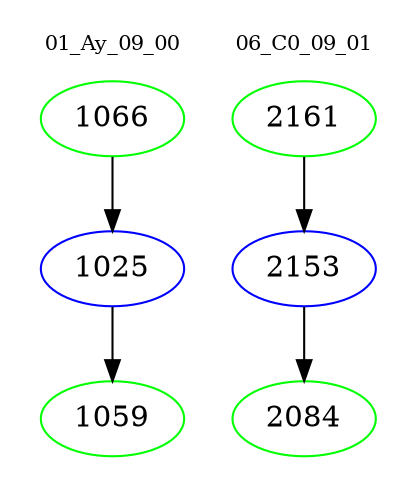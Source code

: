 digraph{
subgraph cluster_0 {
color = white
label = "01_Ay_09_00";
fontsize=10;
T0_1066 [label="1066", color="green"]
T0_1066 -> T0_1025 [color="black"]
T0_1025 [label="1025", color="blue"]
T0_1025 -> T0_1059 [color="black"]
T0_1059 [label="1059", color="green"]
}
subgraph cluster_1 {
color = white
label = "06_C0_09_01";
fontsize=10;
T1_2161 [label="2161", color="green"]
T1_2161 -> T1_2153 [color="black"]
T1_2153 [label="2153", color="blue"]
T1_2153 -> T1_2084 [color="black"]
T1_2084 [label="2084", color="green"]
}
}
